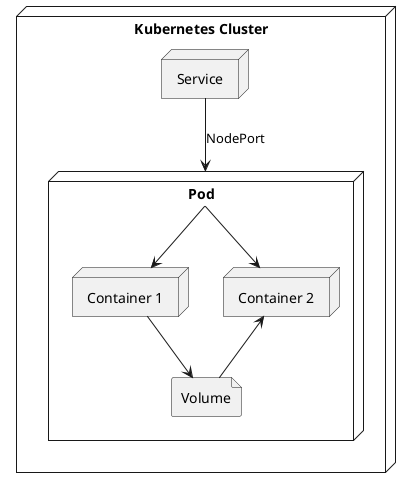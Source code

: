 @startuml

node "Kubernetes Cluster" {

    node "Service" as service

    node "Pod"  as pod{

        node "Container 1" as container1
        node "Container 2" as container2

        file "Volume" as volume

    }

}

service --> pod : NodePort
pod --> container1
pod --> container2
container1 --> volume
container2 <-- volume

@enduml
